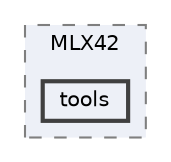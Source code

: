 digraph "/home/ssergiu/projects/cub3d/external/MLX42/tools"
{
 // INTERACTIVE_SVG=YES
 // LATEX_PDF_SIZE
  bgcolor="transparent";
  edge [fontname=Helvetica,fontsize=10,labelfontname=Helvetica,labelfontsize=10];
  node [fontname=Helvetica,fontsize=10,shape=box,height=0.2,width=0.4];
  compound=true
  subgraph clusterdir_11abbf317cd53e638177772e75d1c6fb {
    graph [ bgcolor="#edf0f7", pencolor="grey50", label="MLX42", fontname=Helvetica,fontsize=10 style="filled,dashed", URL="dir_11abbf317cd53e638177772e75d1c6fb.html",tooltip=""]
  dir_592755181cce48e28ae1c1bf6562e8c4 [label="tools", fillcolor="#edf0f7", color="grey25", style="filled,bold", URL="dir_592755181cce48e28ae1c1bf6562e8c4.html",tooltip=""];
  }
}
